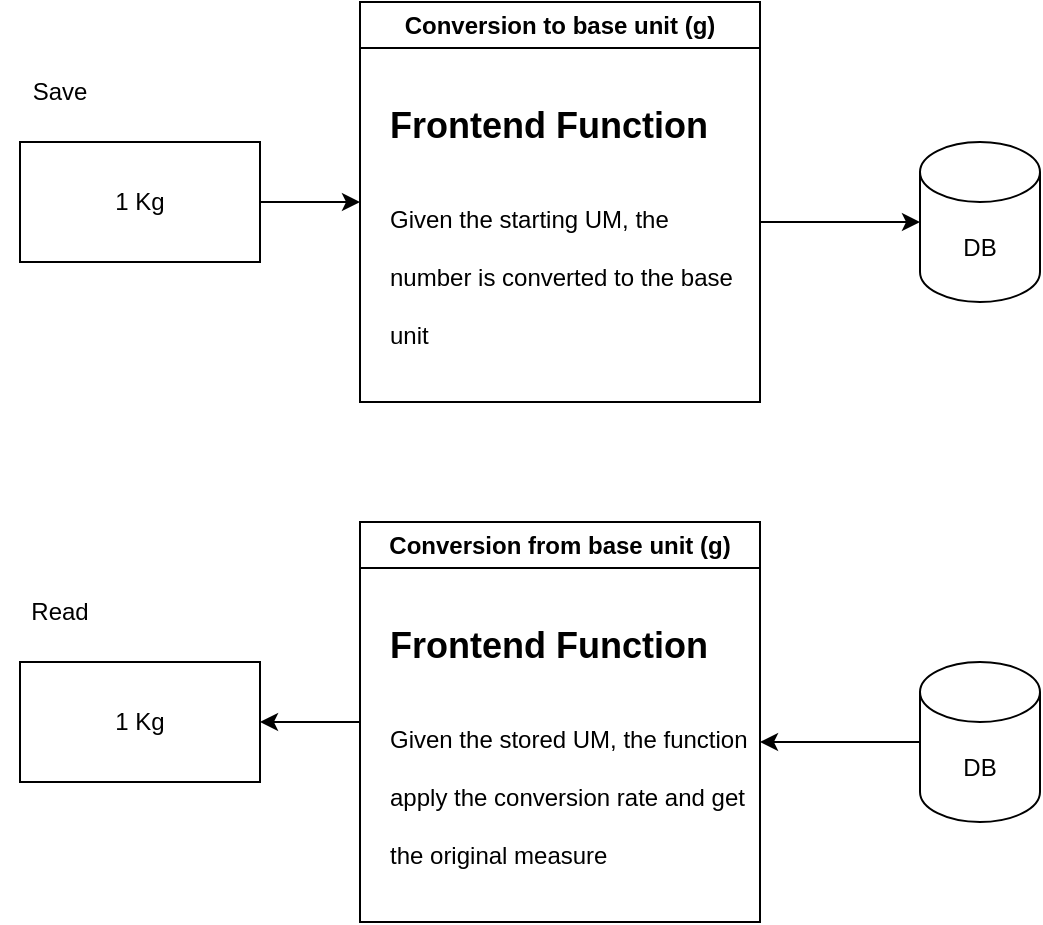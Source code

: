 <mxfile>
    <diagram id="GSiJ_LfwekCZLpZlT5Ck" name="Page-1">
        <mxGraphModel dx="768" dy="499" grid="1" gridSize="10" guides="1" tooltips="1" connect="1" arrows="1" fold="1" page="1" pageScale="1" pageWidth="850" pageHeight="1100" math="0" shadow="0">
            <root>
                <mxCell id="0"/>
                <mxCell id="1" parent="0"/>
                <mxCell id="6" style="edgeStyle=none;html=1;entryX=0;entryY=0.5;entryDx=0;entryDy=0;" parent="1" source="2" target="5" edge="1">
                    <mxGeometry relative="1" as="geometry"/>
                </mxCell>
                <mxCell id="2" value="1 Kg" style="rounded=0;whiteSpace=wrap;html=1;" parent="1" vertex="1">
                    <mxGeometry x="110" y="160" width="120" height="60" as="geometry"/>
                </mxCell>
                <mxCell id="3" value="Save" style="text;html=1;strokeColor=none;fillColor=none;align=center;verticalAlign=middle;whiteSpace=wrap;rounded=0;" parent="1" vertex="1">
                    <mxGeometry x="100" y="120" width="60" height="30" as="geometry"/>
                </mxCell>
                <mxCell id="5" value="Conversion to base unit (g)" style="swimlane;whiteSpace=wrap;html=1;" parent="1" vertex="1">
                    <mxGeometry x="280" y="90" width="200" height="200" as="geometry"/>
                </mxCell>
                <mxCell id="7" value="&lt;h1&gt;&lt;span style=&quot;background-color: initial;&quot;&gt;&lt;font style=&quot;font-size: 18px;&quot;&gt;Frontend Function&lt;/font&gt;&lt;/span&gt;&lt;/h1&gt;&lt;h1&gt;&lt;span style=&quot;font-size: 12px; font-weight: 400;&quot;&gt;Given the starting UM, the number is converted to the base unit&lt;/span&gt;&lt;/h1&gt;" style="text;html=1;strokeColor=none;fillColor=none;spacing=5;spacingTop=-20;whiteSpace=wrap;overflow=hidden;rounded=0;" parent="5" vertex="1">
                    <mxGeometry x="10" y="40" width="190" height="140" as="geometry"/>
                </mxCell>
                <mxCell id="8" value="DB" style="shape=cylinder3;whiteSpace=wrap;html=1;boundedLbl=1;backgroundOutline=1;size=15;" parent="1" vertex="1">
                    <mxGeometry x="560" y="160" width="60" height="80" as="geometry"/>
                </mxCell>
                <mxCell id="9" style="edgeStyle=none;html=1;exitX=1;exitY=0.5;exitDx=0;exitDy=0;entryX=0;entryY=0.5;entryDx=0;entryDy=0;entryPerimeter=0;" parent="1" source="7" target="8" edge="1">
                    <mxGeometry relative="1" as="geometry"/>
                </mxCell>
                <mxCell id="27" value="1 Kg" style="rounded=0;whiteSpace=wrap;html=1;" parent="1" vertex="1">
                    <mxGeometry x="110" y="420" width="120" height="60" as="geometry"/>
                </mxCell>
                <mxCell id="28" value="Read" style="text;html=1;strokeColor=none;fillColor=none;align=center;verticalAlign=middle;whiteSpace=wrap;rounded=0;" parent="1" vertex="1">
                    <mxGeometry x="100" y="380" width="60" height="30" as="geometry"/>
                </mxCell>
                <mxCell id="34" style="edgeStyle=none;html=1;exitX=0;exitY=0.5;exitDx=0;exitDy=0;fontSize=18;" parent="1" source="29" target="27" edge="1">
                    <mxGeometry relative="1" as="geometry"/>
                </mxCell>
                <mxCell id="29" value="Conversion from base unit (g)" style="swimlane;whiteSpace=wrap;html=1;" parent="1" vertex="1">
                    <mxGeometry x="280" y="350" width="200" height="200" as="geometry"/>
                </mxCell>
                <mxCell id="30" value="&lt;h1&gt;&lt;span style=&quot;background-color: initial;&quot;&gt;&lt;font style=&quot;font-size: 18px;&quot;&gt;Frontend Function&lt;/font&gt;&lt;/span&gt;&lt;/h1&gt;&lt;h1&gt;&lt;span style=&quot;font-size: 12px; font-weight: 400;&quot;&gt;Given the stored UM, the function apply the conversion rate and get the original measure&lt;/span&gt;&lt;/h1&gt;" style="text;html=1;strokeColor=none;fillColor=none;spacing=5;spacingTop=-20;whiteSpace=wrap;overflow=hidden;rounded=0;" parent="29" vertex="1">
                    <mxGeometry x="10" y="40" width="190" height="140" as="geometry"/>
                </mxCell>
                <mxCell id="33" style="edgeStyle=none;html=1;entryX=1;entryY=0.5;entryDx=0;entryDy=0;fontSize=18;" parent="1" source="31" target="30" edge="1">
                    <mxGeometry relative="1" as="geometry"/>
                </mxCell>
                <mxCell id="31" value="DB" style="shape=cylinder3;whiteSpace=wrap;html=1;boundedLbl=1;backgroundOutline=1;size=15;" parent="1" vertex="1">
                    <mxGeometry x="560" y="420" width="60" height="80" as="geometry"/>
                </mxCell>
            </root>
        </mxGraphModel>
    </diagram>
</mxfile>